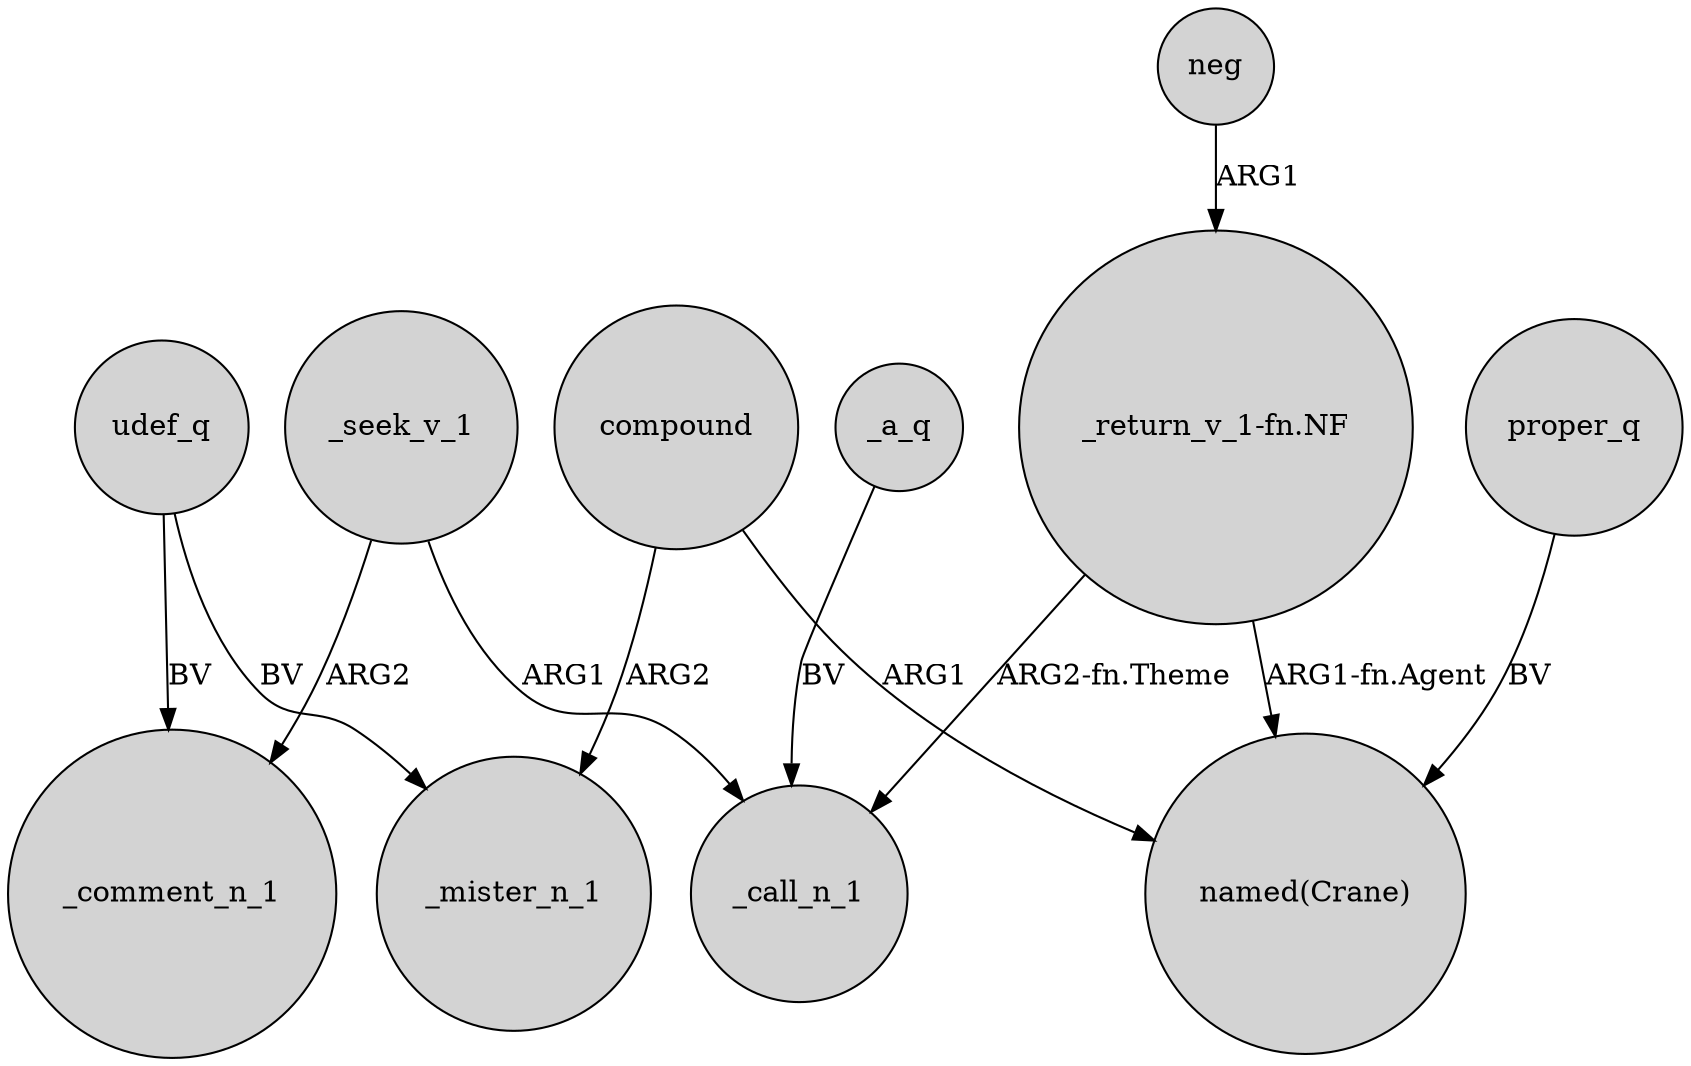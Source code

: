 digraph {
	node [shape=circle style=filled]
	_seek_v_1 -> _comment_n_1 [label=ARG2]
	neg -> "_return_v_1-fn.NF" [label=ARG1]
	udef_q -> _mister_n_1 [label=BV]
	"_return_v_1-fn.NF" -> _call_n_1 [label="ARG2-fn.Theme"]
	compound -> "named(Crane)" [label=ARG1]
	proper_q -> "named(Crane)" [label=BV]
	_seek_v_1 -> _call_n_1 [label=ARG1]
	compound -> _mister_n_1 [label=ARG2]
	"_return_v_1-fn.NF" -> "named(Crane)" [label="ARG1-fn.Agent"]
	udef_q -> _comment_n_1 [label=BV]
	_a_q -> _call_n_1 [label=BV]
}
